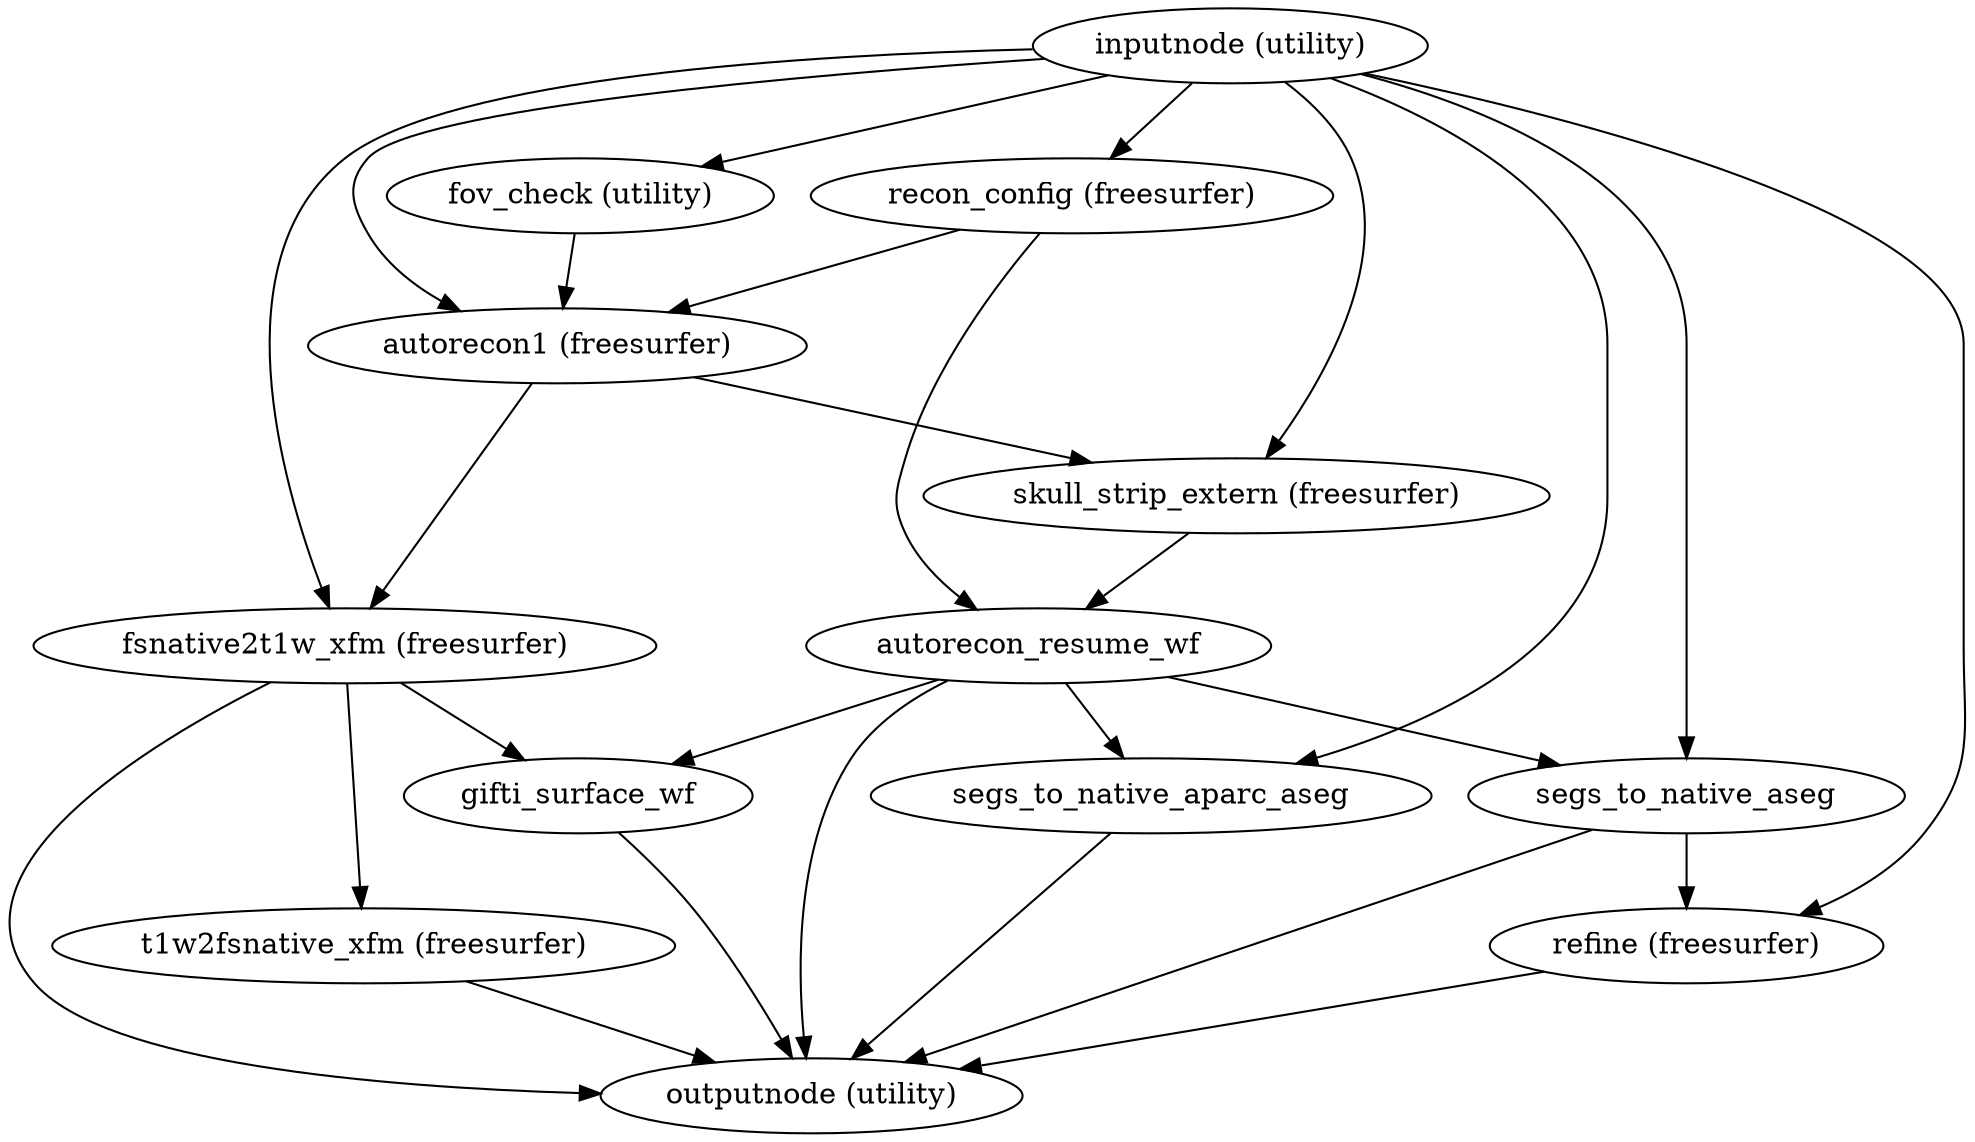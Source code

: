 strict digraph  {
"inputnode (utility)";
"recon_config (freesurfer)";
"autorecon1 (freesurfer)";
"fov_check (utility)";
"skull_strip_extern (freesurfer)";
"fsnative2t1w_xfm (freesurfer)";
"refine (freesurfer)";
segs_to_native_aseg;
segs_to_native_aparc_aseg;
autorecon_resume_wf;
gifti_surface_wf;
"outputnode (utility)";
"t1w2fsnative_xfm (freesurfer)";
"inputnode (utility)" -> "recon_config (freesurfer)";
"inputnode (utility)" -> "autorecon1 (freesurfer)";
"inputnode (utility)" -> "fov_check (utility)";
"inputnode (utility)" -> "skull_strip_extern (freesurfer)";
"inputnode (utility)" -> "fsnative2t1w_xfm (freesurfer)";
"inputnode (utility)" -> "refine (freesurfer)";
"inputnode (utility)" -> segs_to_native_aseg;
"inputnode (utility)" -> segs_to_native_aparc_aseg;
"recon_config (freesurfer)" -> "autorecon1 (freesurfer)";
"recon_config (freesurfer)" -> autorecon_resume_wf;
"autorecon1 (freesurfer)" -> "skull_strip_extern (freesurfer)";
"autorecon1 (freesurfer)" -> "fsnative2t1w_xfm (freesurfer)";
"fov_check (utility)" -> "autorecon1 (freesurfer)";
"skull_strip_extern (freesurfer)" -> autorecon_resume_wf;
"fsnative2t1w_xfm (freesurfer)" -> gifti_surface_wf;
"fsnative2t1w_xfm (freesurfer)" -> "t1w2fsnative_xfm (freesurfer)";
"fsnative2t1w_xfm (freesurfer)" -> "outputnode (utility)";
"refine (freesurfer)" -> "outputnode (utility)";
segs_to_native_aseg -> "refine (freesurfer)";
segs_to_native_aseg -> "outputnode (utility)";
segs_to_native_aparc_aseg -> "outputnode (utility)";
autorecon_resume_wf -> gifti_surface_wf;
autorecon_resume_wf -> segs_to_native_aseg;
autorecon_resume_wf -> segs_to_native_aparc_aseg;
autorecon_resume_wf -> "outputnode (utility)";
gifti_surface_wf -> "outputnode (utility)";
"t1w2fsnative_xfm (freesurfer)" -> "outputnode (utility)";
}
